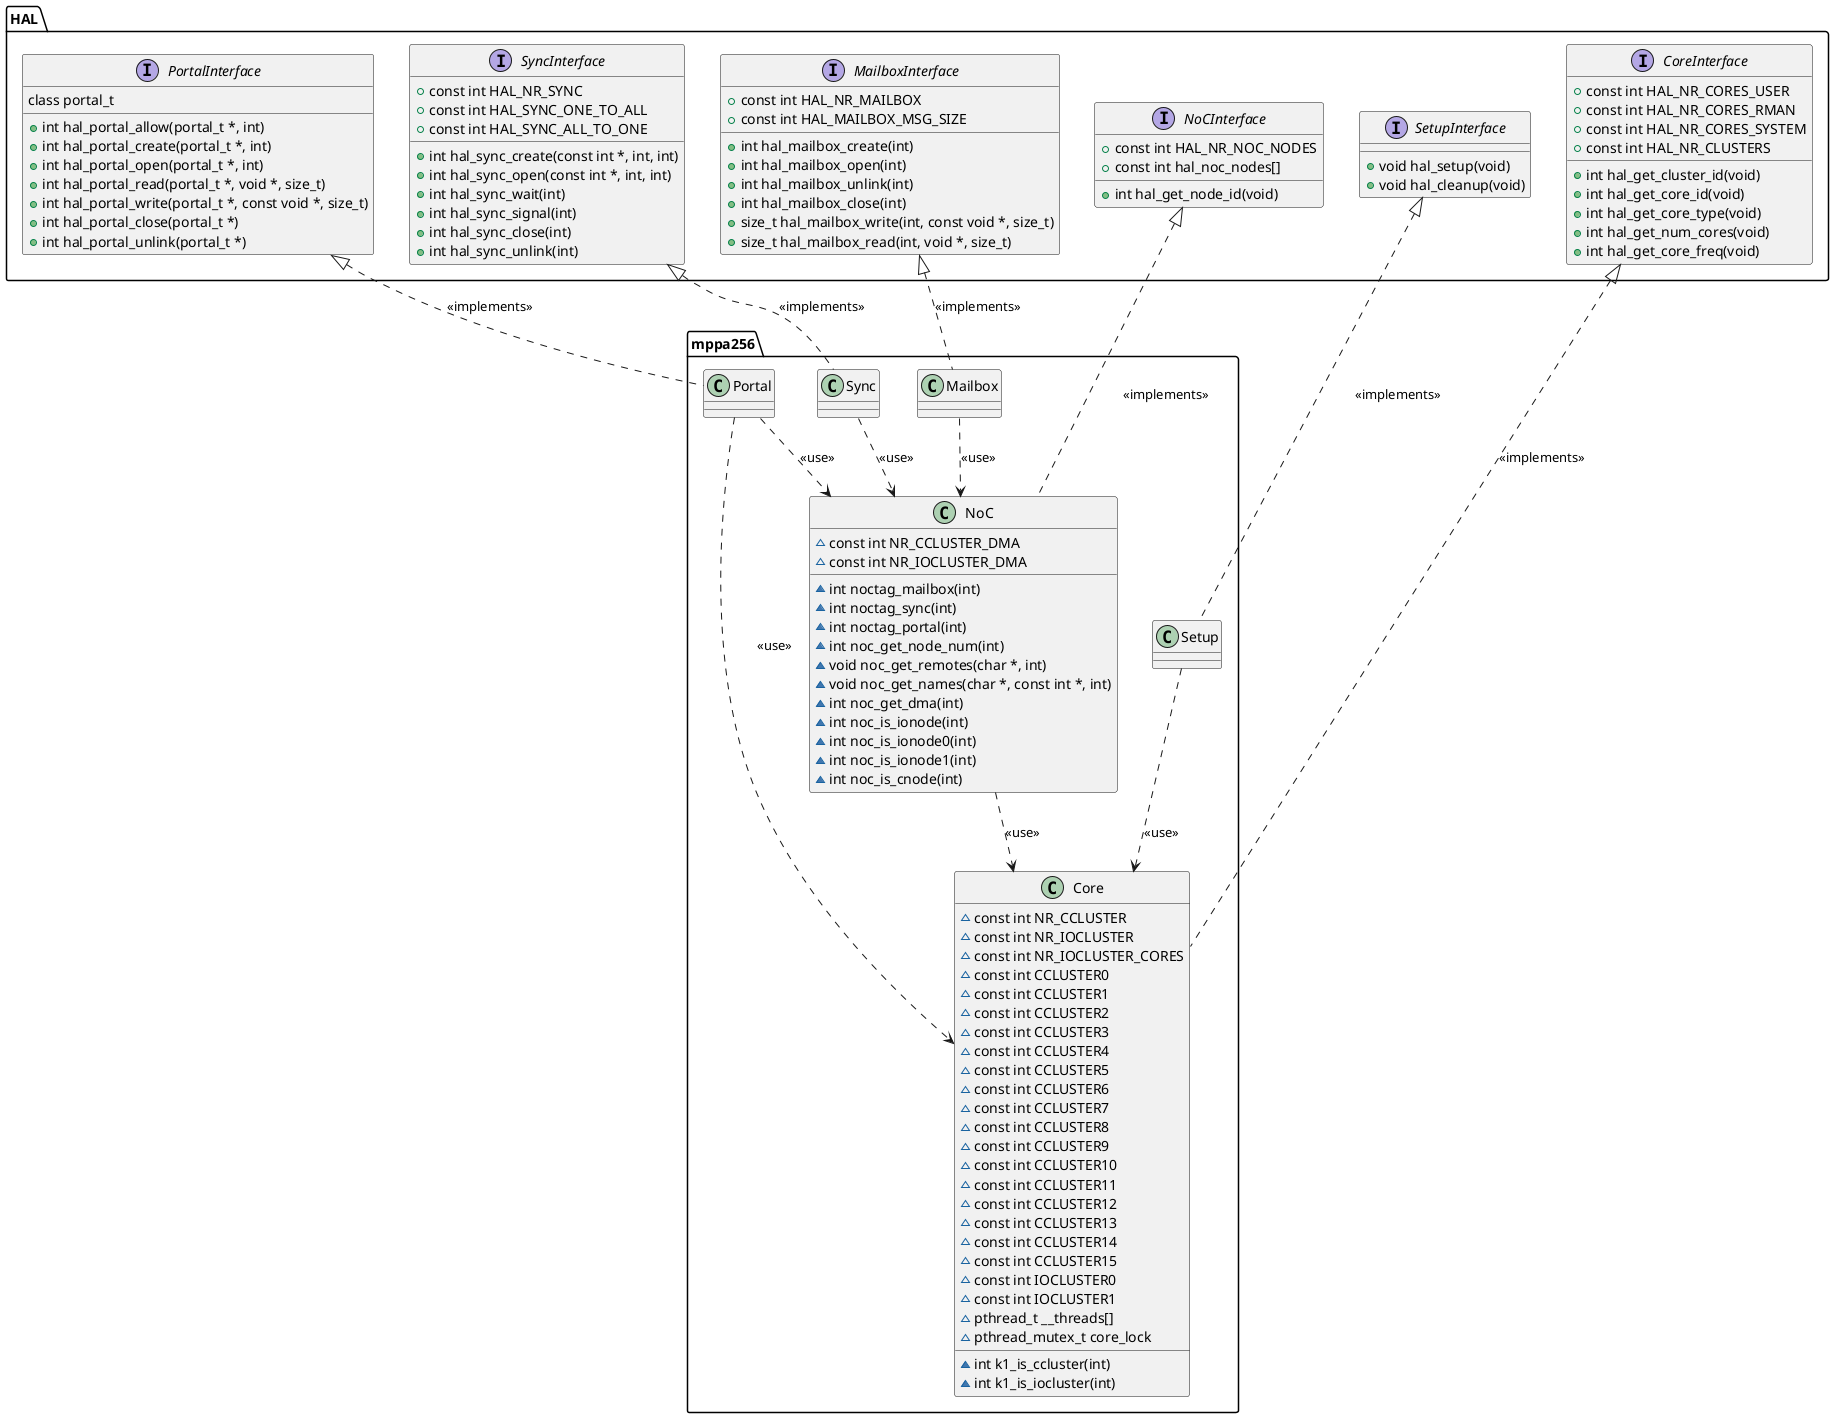 @startuml

namespace HAL {
	interface HAL.NoCInterface {
		+ const int HAL_NR_NOC_NODES
		+ const int hal_noc_nodes[]
		+ int hal_get_node_id(void)
	}

	interface HAL.CoreInterface {
		+ const int HAL_NR_CORES_USER
		+ const int HAL_NR_CORES_RMAN
		+ const int HAL_NR_CORES_SYSTEM
		+ const int HAL_NR_CLUSTERS
		+ int hal_get_cluster_id(void)
		+ int hal_get_core_id(void)
		+ int hal_get_core_type(void)
		+ int hal_get_num_cores(void)
		+ int hal_get_core_freq(void)
	}

	interface HAL.SyncInterface {
		+ const int HAL_NR_SYNC
		+ const int HAL_SYNC_ONE_TO_ALL
		+ const int HAL_SYNC_ALL_TO_ONE
		+ int hal_sync_create(const int *, int, int)
		+ int hal_sync_open(const int *, int, int)
		+ int hal_sync_wait(int)
		+ int hal_sync_signal(int)
		+ int hal_sync_close(int)
		+ int hal_sync_unlink(int)
	}

	interface HAL.MailboxInterface {
		+ const int HAL_NR_MAILBOX
		+ const int HAL_MAILBOX_MSG_SIZE
		+ int hal_mailbox_create(int)
		+ int hal_mailbox_open(int)
		+ int hal_mailbox_unlink(int)
		+ int hal_mailbox_close(int)
		+ size_t hal_mailbox_write(int, const void *, size_t)
		+ size_t hal_mailbox_read(int, void *, size_t)
	}

	interface HAL.PortalInterface {
		class portal_t
		+ int hal_portal_allow(portal_t *, int)
		+ int hal_portal_create(portal_t *, int)
		+ int hal_portal_open(portal_t *, int)
		+ int hal_portal_read(portal_t *, void *, size_t)
		+ int hal_portal_write(portal_t *, const void *, size_t)
		+ int hal_portal_close(portal_t *)
		+ int hal_portal_unlink(portal_t *)
	}

	interface HAL.SetupInterface {
		+ void hal_setup(void)
		+ void hal_cleanup(void)
	}
}

namespace mppa256 {
	class Core {
		~ const int NR_CCLUSTER
		~ const int NR_IOCLUSTER
		~ const int NR_IOCLUSTER_CORES
		~ const int CCLUSTER0
		~ const int CCLUSTER1
		~ const int CCLUSTER2
		~ const int CCLUSTER3
		~ const int CCLUSTER4
		~ const int CCLUSTER5
		~ const int CCLUSTER6
		~ const int CCLUSTER7
		~ const int CCLUSTER8
		~ const int CCLUSTER9
		~ const int CCLUSTER10
		~ const int CCLUSTER11
		~ const int CCLUSTER12
		~ const int CCLUSTER13
		~ const int CCLUSTER14
		~ const int CCLUSTER15
		~ const int IOCLUSTER0
		~ const int IOCLUSTER1
		~ pthread_t __threads[]
		~ pthread_mutex_t core_lock
		~ int k1_is_ccluster(int)
		~ int k1_is_iocluster(int)
	}

	class NoC {
		~ const int NR_CCLUSTER_DMA
		~ const int NR_IOCLUSTER_DMA
		~ int noctag_mailbox(int)
		~ int noctag_sync(int)
		~ int noctag_portal(int)
		~ int noc_get_node_num(int)
		~ void noc_get_remotes(char *, int)
		~ void noc_get_names(char *, const int *, int)
		~ int noc_get_dma(int)
		~ int noc_is_ionode(int)
		~ int noc_is_ionode0(int)
		~ int noc_is_ionode1(int)
		~ int noc_is_cnode(int)
	}

	Sync    ..> NoC  : <<use>>
	Mailbox ..> NoC  : <<use>>
	Portal  ..> NoC  : <<use>>
	NoC     ..> Core : <<use>>
	Setup   ..> Core : <<use>>
	Portal  ..> Core : <<use>>
}

HAL.SetupInterface    <|.. mppa256.Setup   : <<implements>>
HAL.NoCInterface      <|.. mppa256.NoC     : <<implements>>
HAL.CoreInterface     <|.. mppa256.Core    : <<implements>>
HAL.MailboxInterface  <|.. mppa256.Mailbox : <<implements>>
HAL.SyncInterface     <|.. mppa256.Sync    : <<implements>>
HAL.PortalInterface   <|.. mppa256.Portal  : <<implements>>

@enduml

